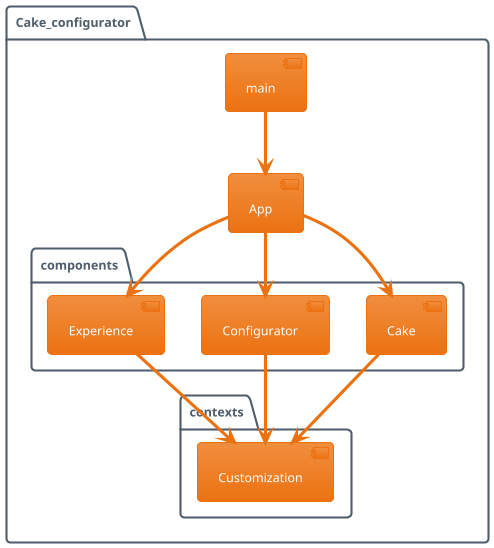 @startuml
!theme aws-orange
package "Cake_configurator" {
  [App]
  [main]

  package "components" {
    [Cake]
    [Configurator]
    [Experience]
  }

  package "contexts" {
    [Customization]
  }

}
[App] --> [Cake]
[App] --> [Configurator]
[App] --> [Experience]
[main] --> [App]
[Cake] --> [Customization]
[Configurator] --> [Customization]
[Experience] --> [Customization]
@enduml
